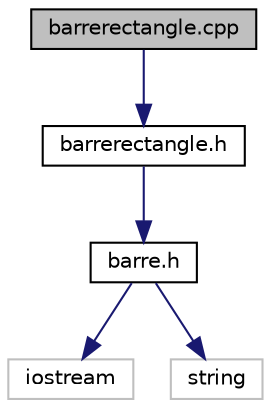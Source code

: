 digraph "barrerectangle.cpp"
{
  edge [fontname="Helvetica",fontsize="10",labelfontname="Helvetica",labelfontsize="10"];
  node [fontname="Helvetica",fontsize="10",shape=record];
  Node0 [label="barrerectangle.cpp",height=0.2,width=0.4,color="black", fillcolor="grey75", style="filled", fontcolor="black"];
  Node0 -> Node1 [color="midnightblue",fontsize="10",style="solid",fontname="Helvetica"];
  Node1 [label="barrerectangle.h",height=0.2,width=0.4,color="black", fillcolor="white", style="filled",URL="$barrerectangle_8h.html"];
  Node1 -> Node2 [color="midnightblue",fontsize="10",style="solid",fontname="Helvetica"];
  Node2 [label="barre.h",height=0.2,width=0.4,color="black", fillcolor="white", style="filled",URL="$barre_8h.html"];
  Node2 -> Node3 [color="midnightblue",fontsize="10",style="solid",fontname="Helvetica"];
  Node3 [label="iostream",height=0.2,width=0.4,color="grey75", fillcolor="white", style="filled"];
  Node2 -> Node4 [color="midnightblue",fontsize="10",style="solid",fontname="Helvetica"];
  Node4 [label="string",height=0.2,width=0.4,color="grey75", fillcolor="white", style="filled"];
}
